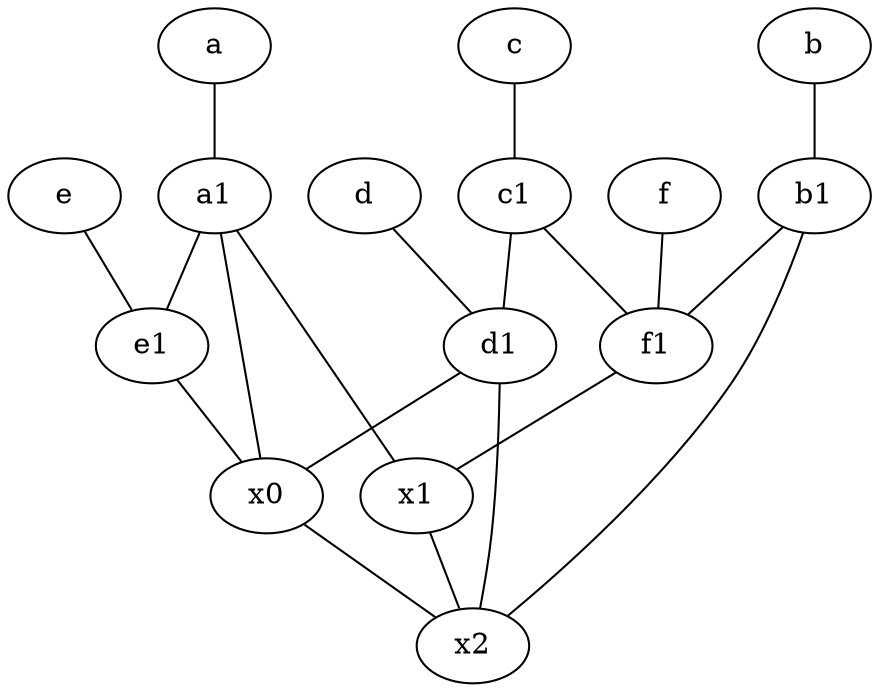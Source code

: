 graph {
	node [labelfontsize=50]
	d [labelfontsize=50 pos="2,5!"]
	b [labelfontsize=50 pos="10,4!"]
	f1 [labelfontsize=50 pos="3,8!"]
	e1 [labelfontsize=50 pos="7,7!"]
	x0 [labelfontsize=50]
	x2 [labelfontsize=50]
	f [labelfontsize=50 pos="3,9!"]
	b1 [labelfontsize=50 pos="9,4!"]
	a [labelfontsize=50 pos="8,2!"]
	c1 [labelfontsize=50 pos="4.5,3!"]
	c [labelfontsize=50 pos="4.5,2!"]
	e [labelfontsize=50 pos="7,9!"]
	x1 [labelfontsize=50]
	a1 [labelfontsize=50 pos="8,3!"]
	d1 [labelfontsize=50 pos="3,5!"]
	a1 -- x1
	b1 -- x2
	c -- c1
	e -- e1
	f1 -- x1
	x0 -- x2
	c1 -- f1
	f -- f1
	d1 -- x0
	c1 -- d1
	b1 -- f1
	d1 -- x2
	e1 -- x0
	a1 -- x0
	a -- a1
	x1 -- x2
	a1 -- e1
	d -- d1
	b -- b1
}
